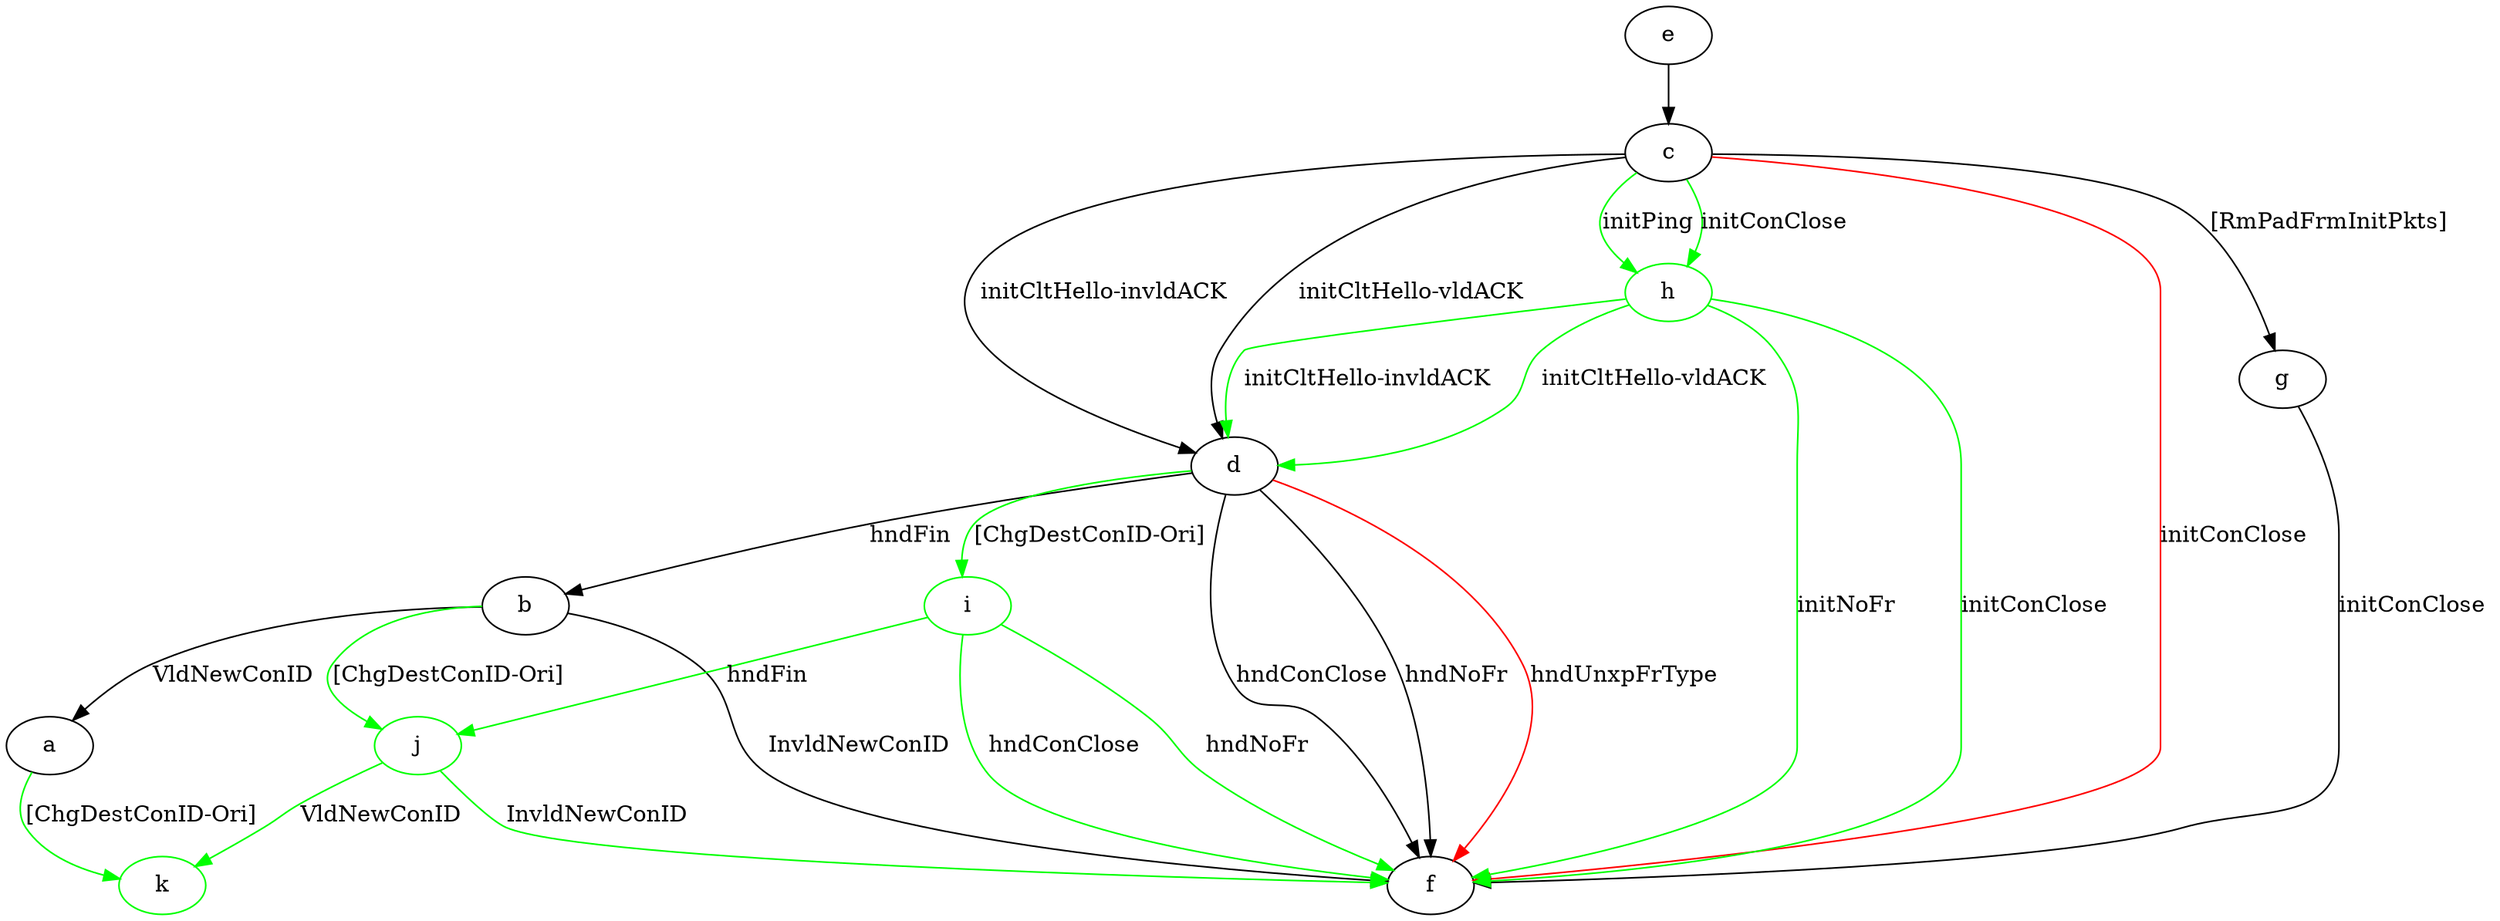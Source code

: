 digraph "" {
	k	[color=green];
	a -> k	[key=0,
		color=green,
		label="[ChgDestConID-Ori] "];
	b -> a	[key=0,
		label="VldNewConID "];
	b -> f	[key=0,
		label="InvldNewConID "];
	j	[color=green];
	b -> j	[key=0,
		color=green,
		label="[ChgDestConID-Ori] "];
	c -> d	[key=0,
		label="initCltHello-vldACK "];
	c -> d	[key=1,
		label="initCltHello-invldACK "];
	c -> f	[key=0,
		color=red,
		label="initConClose "];
	c -> g	[key=0,
		label="[RmPadFrmInitPkts] "];
	h	[color=green];
	c -> h	[key=0,
		color=green,
		label="initPing "];
	c -> h	[key=1,
		color=green,
		label="initConClose "];
	d -> b	[key=0,
		label="hndFin "];
	d -> f	[key=0,
		label="hndConClose "];
	d -> f	[key=1,
		label="hndNoFr "];
	d -> f	[key=2,
		color=red,
		label="hndUnxpFrType "];
	i	[color=green];
	d -> i	[key=0,
		color=green,
		label="[ChgDestConID-Ori] "];
	e -> c	[key=0];
	g -> f	[key=0,
		label="initConClose "];
	h -> d	[key=0,
		color=green,
		label="initCltHello-vldACK "];
	h -> d	[key=1,
		color=green,
		label="initCltHello-invldACK "];
	h -> f	[key=0,
		color=green,
		label="initConClose "];
	h -> f	[key=1,
		color=green,
		label="initNoFr "];
	i -> f	[key=0,
		color=green,
		label="hndConClose "];
	i -> f	[key=1,
		color=green,
		label="hndNoFr "];
	i -> j	[key=0,
		color=green,
		label="hndFin "];
	j -> f	[key=0,
		color=green,
		label="InvldNewConID "];
	j -> k	[key=0,
		color=green,
		label="VldNewConID "];
}
